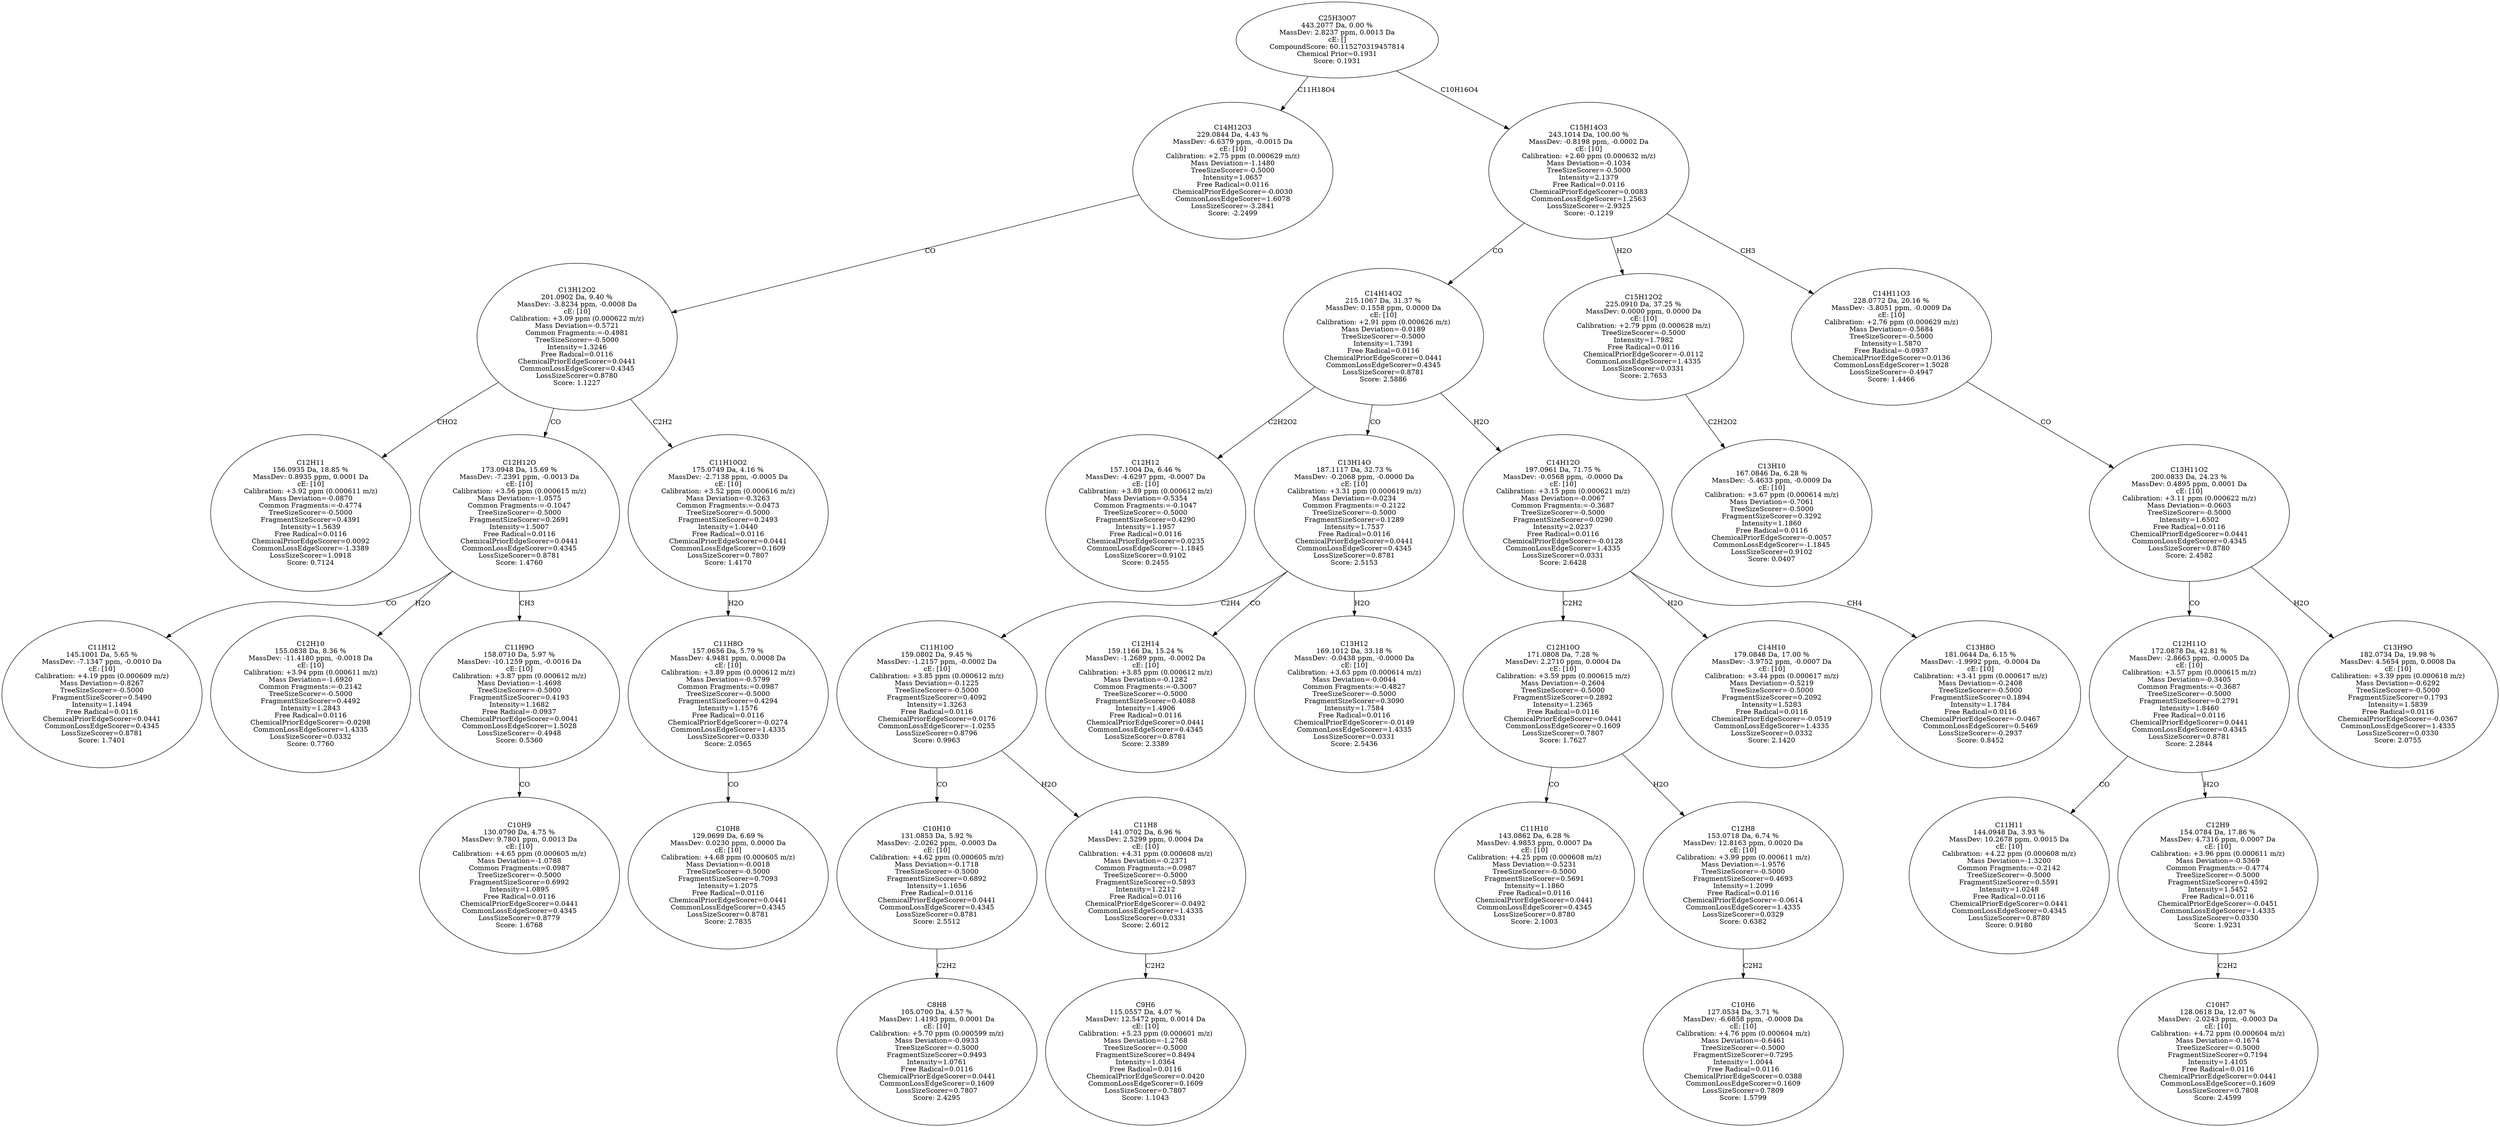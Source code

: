 strict digraph {
v1 [label="C12H11\n156.0935 Da, 18.85 %\nMassDev: 0.8935 ppm, 0.0001 Da\ncE: [10]\nCalibration: +3.92 ppm (0.000611 m/z)\nMass Deviation=-0.0870\nCommon Fragments:=-0.4774\nTreeSizeScorer=-0.5000\nFragmentSizeScorer=0.4391\nIntensity=1.5639\nFree Radical=0.0116\nChemicalPriorEdgeScorer=0.0092\nCommonLossEdgeScorer=-1.3389\nLossSizeScorer=1.0918\nScore: 0.7124"];
v2 [label="C11H12\n145.1001 Da, 5.65 %\nMassDev: -7.1347 ppm, -0.0010 Da\ncE: [10]\nCalibration: +4.19 ppm (0.000609 m/z)\nMass Deviation=-0.8267\nTreeSizeScorer=-0.5000\nFragmentSizeScorer=0.5490\nIntensity=1.1494\nFree Radical=0.0116\nChemicalPriorEdgeScorer=0.0441\nCommonLossEdgeScorer=0.4345\nLossSizeScorer=0.8781\nScore: 1.7401"];
v3 [label="C12H10\n155.0838 Da, 8.36 %\nMassDev: -11.4180 ppm, -0.0018 Da\ncE: [10]\nCalibration: +3.94 ppm (0.000611 m/z)\nMass Deviation=-1.6920\nCommon Fragments:=-0.2142\nTreeSizeScorer=-0.5000\nFragmentSizeScorer=0.4492\nIntensity=1.2843\nFree Radical=0.0116\nChemicalPriorEdgeScorer=-0.0298\nCommonLossEdgeScorer=1.4335\nLossSizeScorer=0.0332\nScore: 0.7760"];
v4 [label="C10H9\n130.0790 Da, 4.75 %\nMassDev: 9.7801 ppm, 0.0013 Da\ncE: [10]\nCalibration: +4.65 ppm (0.000605 m/z)\nMass Deviation=-1.0788\nCommon Fragments:=0.0987\nTreeSizeScorer=-0.5000\nFragmentSizeScorer=0.6992\nIntensity=1.0895\nFree Radical=0.0116\nChemicalPriorEdgeScorer=0.0441\nCommonLossEdgeScorer=0.4345\nLossSizeScorer=0.8779\nScore: 1.6768"];
v5 [label="C11H9O\n158.0710 Da, 5.97 %\nMassDev: -10.1259 ppm, -0.0016 Da\ncE: [10]\nCalibration: +3.87 ppm (0.000612 m/z)\nMass Deviation=-1.4698\nTreeSizeScorer=-0.5000\nFragmentSizeScorer=0.4193\nIntensity=1.1682\nFree Radical=-0.0937\nChemicalPriorEdgeScorer=0.0041\nCommonLossEdgeScorer=1.5028\nLossSizeScorer=-0.4948\nScore: 0.5360"];
v6 [label="C12H12O\n173.0948 Da, 15.69 %\nMassDev: -7.2391 ppm, -0.0013 Da\ncE: [10]\nCalibration: +3.56 ppm (0.000615 m/z)\nMass Deviation=-1.0575\nCommon Fragments:=-0.1047\nTreeSizeScorer=-0.5000\nFragmentSizeScorer=0.2691\nIntensity=1.5007\nFree Radical=0.0116\nChemicalPriorEdgeScorer=0.0441\nCommonLossEdgeScorer=0.4345\nLossSizeScorer=0.8781\nScore: 1.4760"];
v7 [label="C10H8\n129.0699 Da, 6.69 %\nMassDev: 0.0230 ppm, 0.0000 Da\ncE: [10]\nCalibration: +4.68 ppm (0.000605 m/z)\nMass Deviation=-0.0018\nTreeSizeScorer=-0.5000\nFragmentSizeScorer=0.7093\nIntensity=1.2075\nFree Radical=0.0116\nChemicalPriorEdgeScorer=0.0441\nCommonLossEdgeScorer=0.4345\nLossSizeScorer=0.8781\nScore: 2.7835"];
v8 [label="C11H8O\n157.0656 Da, 5.79 %\nMassDev: 4.9481 ppm, 0.0008 Da\ncE: [10]\nCalibration: +3.89 ppm (0.000612 m/z)\nMass Deviation=-0.5799\nCommon Fragments:=0.0987\nTreeSizeScorer=-0.5000\nFragmentSizeScorer=0.4294\nIntensity=1.1576\nFree Radical=0.0116\nChemicalPriorEdgeScorer=-0.0274\nCommonLossEdgeScorer=1.4335\nLossSizeScorer=0.0330\nScore: 2.0565"];
v9 [label="C11H10O2\n175.0749 Da, 4.16 %\nMassDev: -2.7138 ppm, -0.0005 Da\ncE: [10]\nCalibration: +3.52 ppm (0.000616 m/z)\nMass Deviation=-0.3263\nCommon Fragments:=-0.0473\nTreeSizeScorer=-0.5000\nFragmentSizeScorer=0.2493\nIntensity=1.0440\nFree Radical=0.0116\nChemicalPriorEdgeScorer=0.0441\nCommonLossEdgeScorer=0.1609\nLossSizeScorer=0.7807\nScore: 1.4170"];
v10 [label="C13H12O2\n201.0902 Da, 9.40 %\nMassDev: -3.8234 ppm, -0.0008 Da\ncE: [10]\nCalibration: +3.09 ppm (0.000622 m/z)\nMass Deviation=-0.5721\nCommon Fragments:=-0.4981\nTreeSizeScorer=-0.5000\nIntensity=1.3246\nFree Radical=0.0116\nChemicalPriorEdgeScorer=0.0441\nCommonLossEdgeScorer=0.4345\nLossSizeScorer=0.8780\nScore: 1.1227"];
v11 [label="C14H12O3\n229.0844 Da, 4.43 %\nMassDev: -6.6379 ppm, -0.0015 Da\ncE: [10]\nCalibration: +2.75 ppm (0.000629 m/z)\nMass Deviation=-1.1480\nTreeSizeScorer=-0.5000\nIntensity=1.0657\nFree Radical=0.0116\nChemicalPriorEdgeScorer=-0.0030\nCommonLossEdgeScorer=1.6078\nLossSizeScorer=-3.2841\nScore: -2.2499"];
v12 [label="C12H12\n157.1004 Da, 6.46 %\nMassDev: -4.6297 ppm, -0.0007 Da\ncE: [10]\nCalibration: +3.89 ppm (0.000612 m/z)\nMass Deviation=-0.5354\nCommon Fragments:=-0.1047\nTreeSizeScorer=-0.5000\nFragmentSizeScorer=0.4290\nIntensity=1.1957\nFree Radical=0.0116\nChemicalPriorEdgeScorer=0.0235\nCommonLossEdgeScorer=-1.1845\nLossSizeScorer=0.9102\nScore: 0.2455"];
v13 [label="C8H8\n105.0700 Da, 4.57 %\nMassDev: 1.4193 ppm, 0.0001 Da\ncE: [10]\nCalibration: +5.70 ppm (0.000599 m/z)\nMass Deviation=-0.0933\nTreeSizeScorer=-0.5000\nFragmentSizeScorer=0.9493\nIntensity=1.0761\nFree Radical=0.0116\nChemicalPriorEdgeScorer=0.0441\nCommonLossEdgeScorer=0.1609\nLossSizeScorer=0.7807\nScore: 2.4295"];
v14 [label="C10H10\n131.0853 Da, 5.92 %\nMassDev: -2.0262 ppm, -0.0003 Da\ncE: [10]\nCalibration: +4.62 ppm (0.000605 m/z)\nMass Deviation=-0.1718\nTreeSizeScorer=-0.5000\nFragmentSizeScorer=0.6892\nIntensity=1.1656\nFree Radical=0.0116\nChemicalPriorEdgeScorer=0.0441\nCommonLossEdgeScorer=0.4345\nLossSizeScorer=0.8781\nScore: 2.5512"];
v15 [label="C9H6\n115.0557 Da, 4.07 %\nMassDev: 12.5472 ppm, 0.0014 Da\ncE: [10]\nCalibration: +5.23 ppm (0.000601 m/z)\nMass Deviation=-1.2768\nTreeSizeScorer=-0.5000\nFragmentSizeScorer=0.8494\nIntensity=1.0364\nFree Radical=0.0116\nChemicalPriorEdgeScorer=0.0420\nCommonLossEdgeScorer=0.1609\nLossSizeScorer=0.7807\nScore: 1.1043"];
v16 [label="C11H8\n141.0702 Da, 6.96 %\nMassDev: 2.5299 ppm, 0.0004 Da\ncE: [10]\nCalibration: +4.31 ppm (0.000608 m/z)\nMass Deviation=-0.2371\nCommon Fragments:=0.0987\nTreeSizeScorer=-0.5000\nFragmentSizeScorer=0.5893\nIntensity=1.2212\nFree Radical=0.0116\nChemicalPriorEdgeScorer=-0.0492\nCommonLossEdgeScorer=1.4335\nLossSizeScorer=0.0331\nScore: 2.6012"];
v17 [label="C11H10O\n159.0802 Da, 9.45 %\nMassDev: -1.2157 ppm, -0.0002 Da\ncE: [10]\nCalibration: +3.85 ppm (0.000612 m/z)\nMass Deviation=-0.1225\nTreeSizeScorer=-0.5000\nFragmentSizeScorer=0.4092\nIntensity=1.3263\nFree Radical=0.0116\nChemicalPriorEdgeScorer=0.0176\nCommonLossEdgeScorer=-1.0255\nLossSizeScorer=0.8796\nScore: 0.9963"];
v18 [label="C12H14\n159.1166 Da, 15.24 %\nMassDev: -1.2689 ppm, -0.0002 Da\ncE: [10]\nCalibration: +3.85 ppm (0.000612 m/z)\nMass Deviation=-0.1282\nCommon Fragments:=-0.3007\nTreeSizeScorer=-0.5000\nFragmentSizeScorer=0.4088\nIntensity=1.4906\nFree Radical=0.0116\nChemicalPriorEdgeScorer=0.0441\nCommonLossEdgeScorer=0.4345\nLossSizeScorer=0.8781\nScore: 2.3389"];
v19 [label="C13H12\n169.1012 Da, 33.18 %\nMassDev: -0.0438 ppm, -0.0000 Da\ncE: [10]\nCalibration: +3.63 ppm (0.000614 m/z)\nMass Deviation=-0.0044\nCommon Fragments:=-0.4827\nTreeSizeScorer=-0.5000\nFragmentSizeScorer=0.3090\nIntensity=1.7584\nFree Radical=0.0116\nChemicalPriorEdgeScorer=-0.0149\nCommonLossEdgeScorer=1.4335\nLossSizeScorer=0.0331\nScore: 2.5436"];
v20 [label="C13H14O\n187.1117 Da, 32.73 %\nMassDev: -0.2068 ppm, -0.0000 Da\ncE: [10]\nCalibration: +3.31 ppm (0.000619 m/z)\nMass Deviation=-0.0234\nCommon Fragments:=-0.2122\nTreeSizeScorer=-0.5000\nFragmentSizeScorer=0.1289\nIntensity=1.7537\nFree Radical=0.0116\nChemicalPriorEdgeScorer=0.0441\nCommonLossEdgeScorer=0.4345\nLossSizeScorer=0.8781\nScore: 2.5153"];
v21 [label="C11H10\n143.0862 Da, 6.28 %\nMassDev: 4.9853 ppm, 0.0007 Da\ncE: [10]\nCalibration: +4.25 ppm (0.000608 m/z)\nMass Deviation=-0.5231\nTreeSizeScorer=-0.5000\nFragmentSizeScorer=0.5691\nIntensity=1.1860\nFree Radical=0.0116\nChemicalPriorEdgeScorer=0.0441\nCommonLossEdgeScorer=0.4345\nLossSizeScorer=0.8780\nScore: 2.1003"];
v22 [label="C10H6\n127.0534 Da, 3.71 %\nMassDev: -6.6858 ppm, -0.0008 Da\ncE: [10]\nCalibration: +4.76 ppm (0.000604 m/z)\nMass Deviation=-0.6461\nTreeSizeScorer=-0.5000\nFragmentSizeScorer=0.7295\nIntensity=1.0044\nFree Radical=0.0116\nChemicalPriorEdgeScorer=0.0388\nCommonLossEdgeScorer=0.1609\nLossSizeScorer=0.7809\nScore: 1.5799"];
v23 [label="C12H8\n153.0718 Da, 6.74 %\nMassDev: 12.8163 ppm, 0.0020 Da\ncE: [10]\nCalibration: +3.99 ppm (0.000611 m/z)\nMass Deviation=-1.9576\nTreeSizeScorer=-0.5000\nFragmentSizeScorer=0.4693\nIntensity=1.2099\nFree Radical=0.0116\nChemicalPriorEdgeScorer=-0.0614\nCommonLossEdgeScorer=1.4335\nLossSizeScorer=0.0329\nScore: 0.6382"];
v24 [label="C12H10O\n171.0808 Da, 7.28 %\nMassDev: 2.2710 ppm, 0.0004 Da\ncE: [10]\nCalibration: +3.59 ppm (0.000615 m/z)\nMass Deviation=-0.2604\nTreeSizeScorer=-0.5000\nFragmentSizeScorer=0.2892\nIntensity=1.2365\nFree Radical=0.0116\nChemicalPriorEdgeScorer=0.0441\nCommonLossEdgeScorer=0.1609\nLossSizeScorer=0.7807\nScore: 1.7627"];
v25 [label="C14H10\n179.0848 Da, 17.00 %\nMassDev: -3.9752 ppm, -0.0007 Da\ncE: [10]\nCalibration: +3.44 ppm (0.000617 m/z)\nMass Deviation=-0.5219\nTreeSizeScorer=-0.5000\nFragmentSizeScorer=0.2092\nIntensity=1.5283\nFree Radical=0.0116\nChemicalPriorEdgeScorer=-0.0519\nCommonLossEdgeScorer=1.4335\nLossSizeScorer=0.0332\nScore: 2.1420"];
v26 [label="C13H8O\n181.0644 Da, 6.15 %\nMassDev: -1.9992 ppm, -0.0004 Da\ncE: [10]\nCalibration: +3.41 ppm (0.000617 m/z)\nMass Deviation=-0.2408\nTreeSizeScorer=-0.5000\nFragmentSizeScorer=0.1894\nIntensity=1.1784\nFree Radical=0.0116\nChemicalPriorEdgeScorer=-0.0467\nCommonLossEdgeScorer=0.5469\nLossSizeScorer=-0.2937\nScore: 0.8452"];
v27 [label="C14H12O\n197.0961 Da, 71.75 %\nMassDev: -0.0568 ppm, -0.0000 Da\ncE: [10]\nCalibration: +3.15 ppm (0.000621 m/z)\nMass Deviation=-0.0067\nCommon Fragments:=-0.3687\nTreeSizeScorer=-0.5000\nFragmentSizeScorer=0.0290\nIntensity=2.0237\nFree Radical=0.0116\nChemicalPriorEdgeScorer=-0.0128\nCommonLossEdgeScorer=1.4335\nLossSizeScorer=0.0331\nScore: 2.6428"];
v28 [label="C14H14O2\n215.1067 Da, 31.37 %\nMassDev: 0.1558 ppm, 0.0000 Da\ncE: [10]\nCalibration: +2.91 ppm (0.000626 m/z)\nMass Deviation=-0.0189\nTreeSizeScorer=-0.5000\nIntensity=1.7391\nFree Radical=0.0116\nChemicalPriorEdgeScorer=0.0441\nCommonLossEdgeScorer=0.4345\nLossSizeScorer=0.8781\nScore: 2.5886"];
v29 [label="C13H10\n167.0846 Da, 6.28 %\nMassDev: -5.4633 ppm, -0.0009 Da\ncE: [10]\nCalibration: +3.67 ppm (0.000614 m/z)\nMass Deviation=-0.7061\nTreeSizeScorer=-0.5000\nFragmentSizeScorer=0.3292\nIntensity=1.1860\nFree Radical=0.0116\nChemicalPriorEdgeScorer=-0.0057\nCommonLossEdgeScorer=-1.1845\nLossSizeScorer=0.9102\nScore: 0.0407"];
v30 [label="C15H12O2\n225.0910 Da, 37.25 %\nMassDev: 0.0000 ppm, 0.0000 Da\ncE: [10]\nCalibration: +2.79 ppm (0.000628 m/z)\nTreeSizeScorer=-0.5000\nIntensity=1.7982\nFree Radical=0.0116\nChemicalPriorEdgeScorer=-0.0112\nCommonLossEdgeScorer=1.4335\nLossSizeScorer=0.0331\nScore: 2.7653"];
v31 [label="C11H11\n144.0948 Da, 3.93 %\nMassDev: 10.2678 ppm, 0.0015 Da\ncE: [10]\nCalibration: +4.22 ppm (0.000608 m/z)\nMass Deviation=-1.3200\nCommon Fragments:=-0.2142\nTreeSizeScorer=-0.5000\nFragmentSizeScorer=0.5591\nIntensity=1.0248\nFree Radical=0.0116\nChemicalPriorEdgeScorer=0.0441\nCommonLossEdgeScorer=0.4345\nLossSizeScorer=0.8780\nScore: 0.9180"];
v32 [label="C10H7\n128.0618 Da, 12.07 %\nMassDev: -2.0243 ppm, -0.0003 Da\ncE: [10]\nCalibration: +4.72 ppm (0.000604 m/z)\nMass Deviation=-0.1674\nTreeSizeScorer=-0.5000\nFragmentSizeScorer=0.7194\nIntensity=1.4105\nFree Radical=0.0116\nChemicalPriorEdgeScorer=0.0441\nCommonLossEdgeScorer=0.1609\nLossSizeScorer=0.7808\nScore: 2.4599"];
v33 [label="C12H9\n154.0784 Da, 17.86 %\nMassDev: 4.7316 ppm, 0.0007 Da\ncE: [10]\nCalibration: +3.96 ppm (0.000611 m/z)\nMass Deviation=-0.5369\nCommon Fragments:=-0.4774\nTreeSizeScorer=-0.5000\nFragmentSizeScorer=0.4592\nIntensity=1.5452\nFree Radical=0.0116\nChemicalPriorEdgeScorer=-0.0451\nCommonLossEdgeScorer=1.4335\nLossSizeScorer=0.0330\nScore: 1.9231"];
v34 [label="C12H11O\n172.0878 Da, 42.81 %\nMassDev: -2.8663 ppm, -0.0005 Da\ncE: [10]\nCalibration: +3.57 ppm (0.000615 m/z)\nMass Deviation=-0.3405\nCommon Fragments:=-0.3687\nTreeSizeScorer=-0.5000\nFragmentSizeScorer=0.2791\nIntensity=1.8460\nFree Radical=0.0116\nChemicalPriorEdgeScorer=0.0441\nCommonLossEdgeScorer=0.4345\nLossSizeScorer=0.8781\nScore: 2.2844"];
v35 [label="C13H9O\n182.0734 Da, 19.98 %\nMassDev: 4.5654 ppm, 0.0008 Da\ncE: [10]\nCalibration: +3.39 ppm (0.000618 m/z)\nMass Deviation=-0.6292\nTreeSizeScorer=-0.5000\nFragmentSizeScorer=0.1793\nIntensity=1.5839\nFree Radical=0.0116\nChemicalPriorEdgeScorer=-0.0367\nCommonLossEdgeScorer=1.4335\nLossSizeScorer=0.0330\nScore: 2.0755"];
v36 [label="C13H11O2\n200.0833 Da, 24.23 %\nMassDev: 0.4895 ppm, 0.0001 Da\ncE: [10]\nCalibration: +3.11 ppm (0.000622 m/z)\nMass Deviation=-0.0603\nTreeSizeScorer=-0.5000\nIntensity=1.6502\nFree Radical=0.0116\nChemicalPriorEdgeScorer=0.0441\nCommonLossEdgeScorer=0.4345\nLossSizeScorer=0.8780\nScore: 2.4582"];
v37 [label="C14H11O3\n228.0772 Da, 20.16 %\nMassDev: -3.8051 ppm, -0.0009 Da\ncE: [10]\nCalibration: +2.76 ppm (0.000629 m/z)\nMass Deviation=-0.5684\nTreeSizeScorer=-0.5000\nIntensity=1.5870\nFree Radical=-0.0937\nChemicalPriorEdgeScorer=0.0136\nCommonLossEdgeScorer=1.5028\nLossSizeScorer=-0.4947\nScore: 1.4466"];
v38 [label="C15H14O3\n243.1014 Da, 100.00 %\nMassDev: -0.8198 ppm, -0.0002 Da\ncE: [10]\nCalibration: +2.60 ppm (0.000632 m/z)\nMass Deviation=-0.1034\nTreeSizeScorer=-0.5000\nIntensity=2.1379\nFree Radical=0.0116\nChemicalPriorEdgeScorer=0.0083\nCommonLossEdgeScorer=1.2563\nLossSizeScorer=-2.9325\nScore: -0.1219"];
v39 [label="C25H30O7\n443.2077 Da, 0.00 %\nMassDev: 2.8237 ppm, 0.0013 Da\ncE: []\nCompoundScore: 60.115270319457814\nChemical Prior=0.1931\nScore: 0.1931"];
v10 -> v1 [label="CHO2"];
v6 -> v2 [label="CO"];
v6 -> v3 [label="H2O"];
v5 -> v4 [label="CO"];
v6 -> v5 [label="CH3"];
v10 -> v6 [label="CO"];
v8 -> v7 [label="CO"];
v9 -> v8 [label="H2O"];
v10 -> v9 [label="C2H2"];
v11 -> v10 [label="CO"];
v39 -> v11 [label="C11H18O4"];
v28 -> v12 [label="C2H2O2"];
v14 -> v13 [label="C2H2"];
v17 -> v14 [label="CO"];
v16 -> v15 [label="C2H2"];
v17 -> v16 [label="H2O"];
v20 -> v17 [label="C2H4"];
v20 -> v18 [label="CO"];
v20 -> v19 [label="H2O"];
v28 -> v20 [label="CO"];
v24 -> v21 [label="CO"];
v23 -> v22 [label="C2H2"];
v24 -> v23 [label="H2O"];
v27 -> v24 [label="C2H2"];
v27 -> v25 [label="H2O"];
v27 -> v26 [label="CH4"];
v28 -> v27 [label="H2O"];
v38 -> v28 [label="CO"];
v30 -> v29 [label="C2H2O2"];
v38 -> v30 [label="H2O"];
v34 -> v31 [label="CO"];
v33 -> v32 [label="C2H2"];
v34 -> v33 [label="H2O"];
v36 -> v34 [label="CO"];
v36 -> v35 [label="H2O"];
v37 -> v36 [label="CO"];
v38 -> v37 [label="CH3"];
v39 -> v38 [label="C10H16O4"];
}